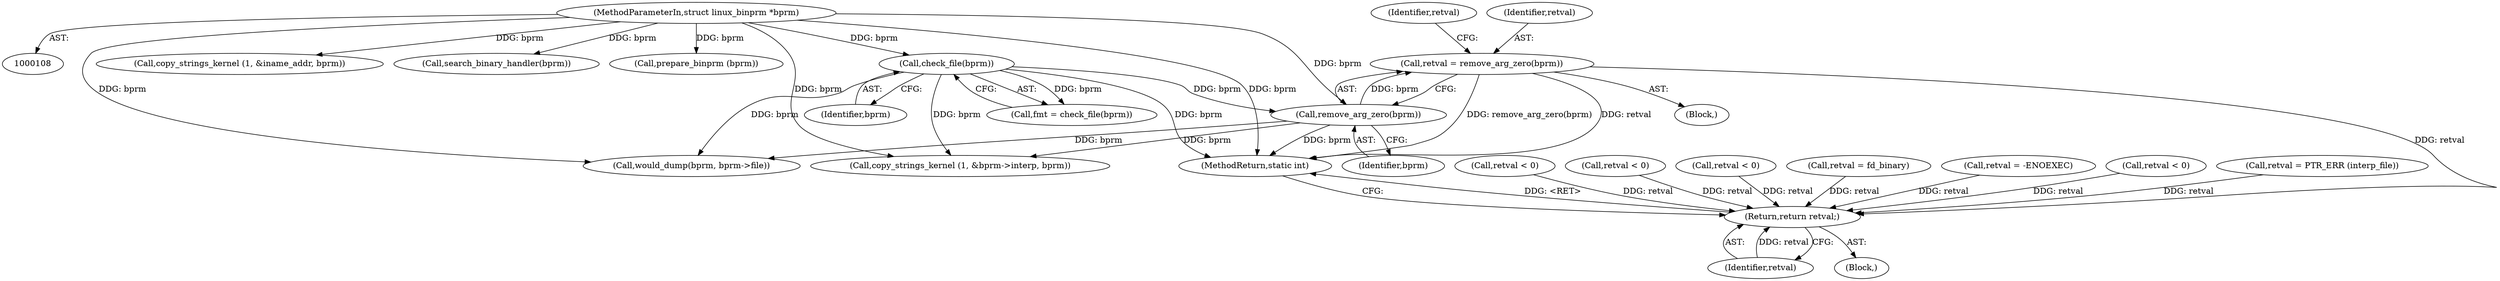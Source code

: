 digraph "0_linux_b66c5984017533316fd1951770302649baf1aa33@API" {
"1000165" [label="(Call,retval = remove_arg_zero(bprm))"];
"1000167" [label="(Call,remove_arg_zero(bprm))"];
"1000140" [label="(Call,check_file(bprm))"];
"1000109" [label="(MethodParameterIn,struct linux_binprm *bprm)"];
"1000335" [label="(Return,return retval;)"];
"1000255" [label="(Call,copy_strings_kernel (1, &iname_addr, bprm))"];
"1000330" [label="(Call,retval < 0)"];
"1000336" [label="(Identifier,retval)"];
"1000321" [label="(Call,retval < 0)"];
"1000168" [label="(Identifier,bprm)"];
"1000141" [label="(Identifier,bprm)"];
"1000166" [label="(Identifier,retval)"];
"1000164" [label="(Block,)"];
"1000335" [label="(Return,return retval;)"];
"1000140" [label="(Call,check_file(bprm))"];
"1000110" [label="(Block,)"];
"1000261" [label="(Call,retval < 0)"];
"1000187" [label="(Call,retval = fd_binary)"];
"1000327" [label="(Call,search_binary_handler(bprm))"];
"1000138" [label="(Call,fmt = check_file(bprm))"];
"1000127" [label="(Call,retval = -ENOEXEC)"];
"1000318" [label="(Call,prepare_binprm (bprm))"];
"1000170" [label="(Identifier,retval)"];
"1000245" [label="(Call,retval < 0)"];
"1000237" [label="(Call,copy_strings_kernel (1, &bprm->interp, bprm))"];
"1000196" [label="(Call,would_dump(bprm, bprm->file))"];
"1000109" [label="(MethodParameterIn,struct linux_binprm *bprm)"];
"1000355" [label="(MethodReturn,static int)"];
"1000278" [label="(Call,retval = PTR_ERR (interp_file))"];
"1000167" [label="(Call,remove_arg_zero(bprm))"];
"1000165" [label="(Call,retval = remove_arg_zero(bprm))"];
"1000165" -> "1000164"  [label="AST: "];
"1000165" -> "1000167"  [label="CFG: "];
"1000166" -> "1000165"  [label="AST: "];
"1000167" -> "1000165"  [label="AST: "];
"1000170" -> "1000165"  [label="CFG: "];
"1000165" -> "1000355"  [label="DDG: retval"];
"1000165" -> "1000355"  [label="DDG: remove_arg_zero(bprm)"];
"1000167" -> "1000165"  [label="DDG: bprm"];
"1000165" -> "1000335"  [label="DDG: retval"];
"1000167" -> "1000168"  [label="CFG: "];
"1000168" -> "1000167"  [label="AST: "];
"1000167" -> "1000355"  [label="DDG: bprm"];
"1000140" -> "1000167"  [label="DDG: bprm"];
"1000109" -> "1000167"  [label="DDG: bprm"];
"1000167" -> "1000196"  [label="DDG: bprm"];
"1000167" -> "1000237"  [label="DDG: bprm"];
"1000140" -> "1000138"  [label="AST: "];
"1000140" -> "1000141"  [label="CFG: "];
"1000141" -> "1000140"  [label="AST: "];
"1000138" -> "1000140"  [label="CFG: "];
"1000140" -> "1000355"  [label="DDG: bprm"];
"1000140" -> "1000138"  [label="DDG: bprm"];
"1000109" -> "1000140"  [label="DDG: bprm"];
"1000140" -> "1000196"  [label="DDG: bprm"];
"1000140" -> "1000237"  [label="DDG: bprm"];
"1000109" -> "1000108"  [label="AST: "];
"1000109" -> "1000355"  [label="DDG: bprm"];
"1000109" -> "1000196"  [label="DDG: bprm"];
"1000109" -> "1000237"  [label="DDG: bprm"];
"1000109" -> "1000255"  [label="DDG: bprm"];
"1000109" -> "1000318"  [label="DDG: bprm"];
"1000109" -> "1000327"  [label="DDG: bprm"];
"1000335" -> "1000110"  [label="AST: "];
"1000335" -> "1000336"  [label="CFG: "];
"1000336" -> "1000335"  [label="AST: "];
"1000355" -> "1000335"  [label="CFG: "];
"1000335" -> "1000355"  [label="DDG: <RET>"];
"1000336" -> "1000335"  [label="DDG: retval"];
"1000187" -> "1000335"  [label="DDG: retval"];
"1000330" -> "1000335"  [label="DDG: retval"];
"1000261" -> "1000335"  [label="DDG: retval"];
"1000321" -> "1000335"  [label="DDG: retval"];
"1000127" -> "1000335"  [label="DDG: retval"];
"1000245" -> "1000335"  [label="DDG: retval"];
"1000278" -> "1000335"  [label="DDG: retval"];
}
